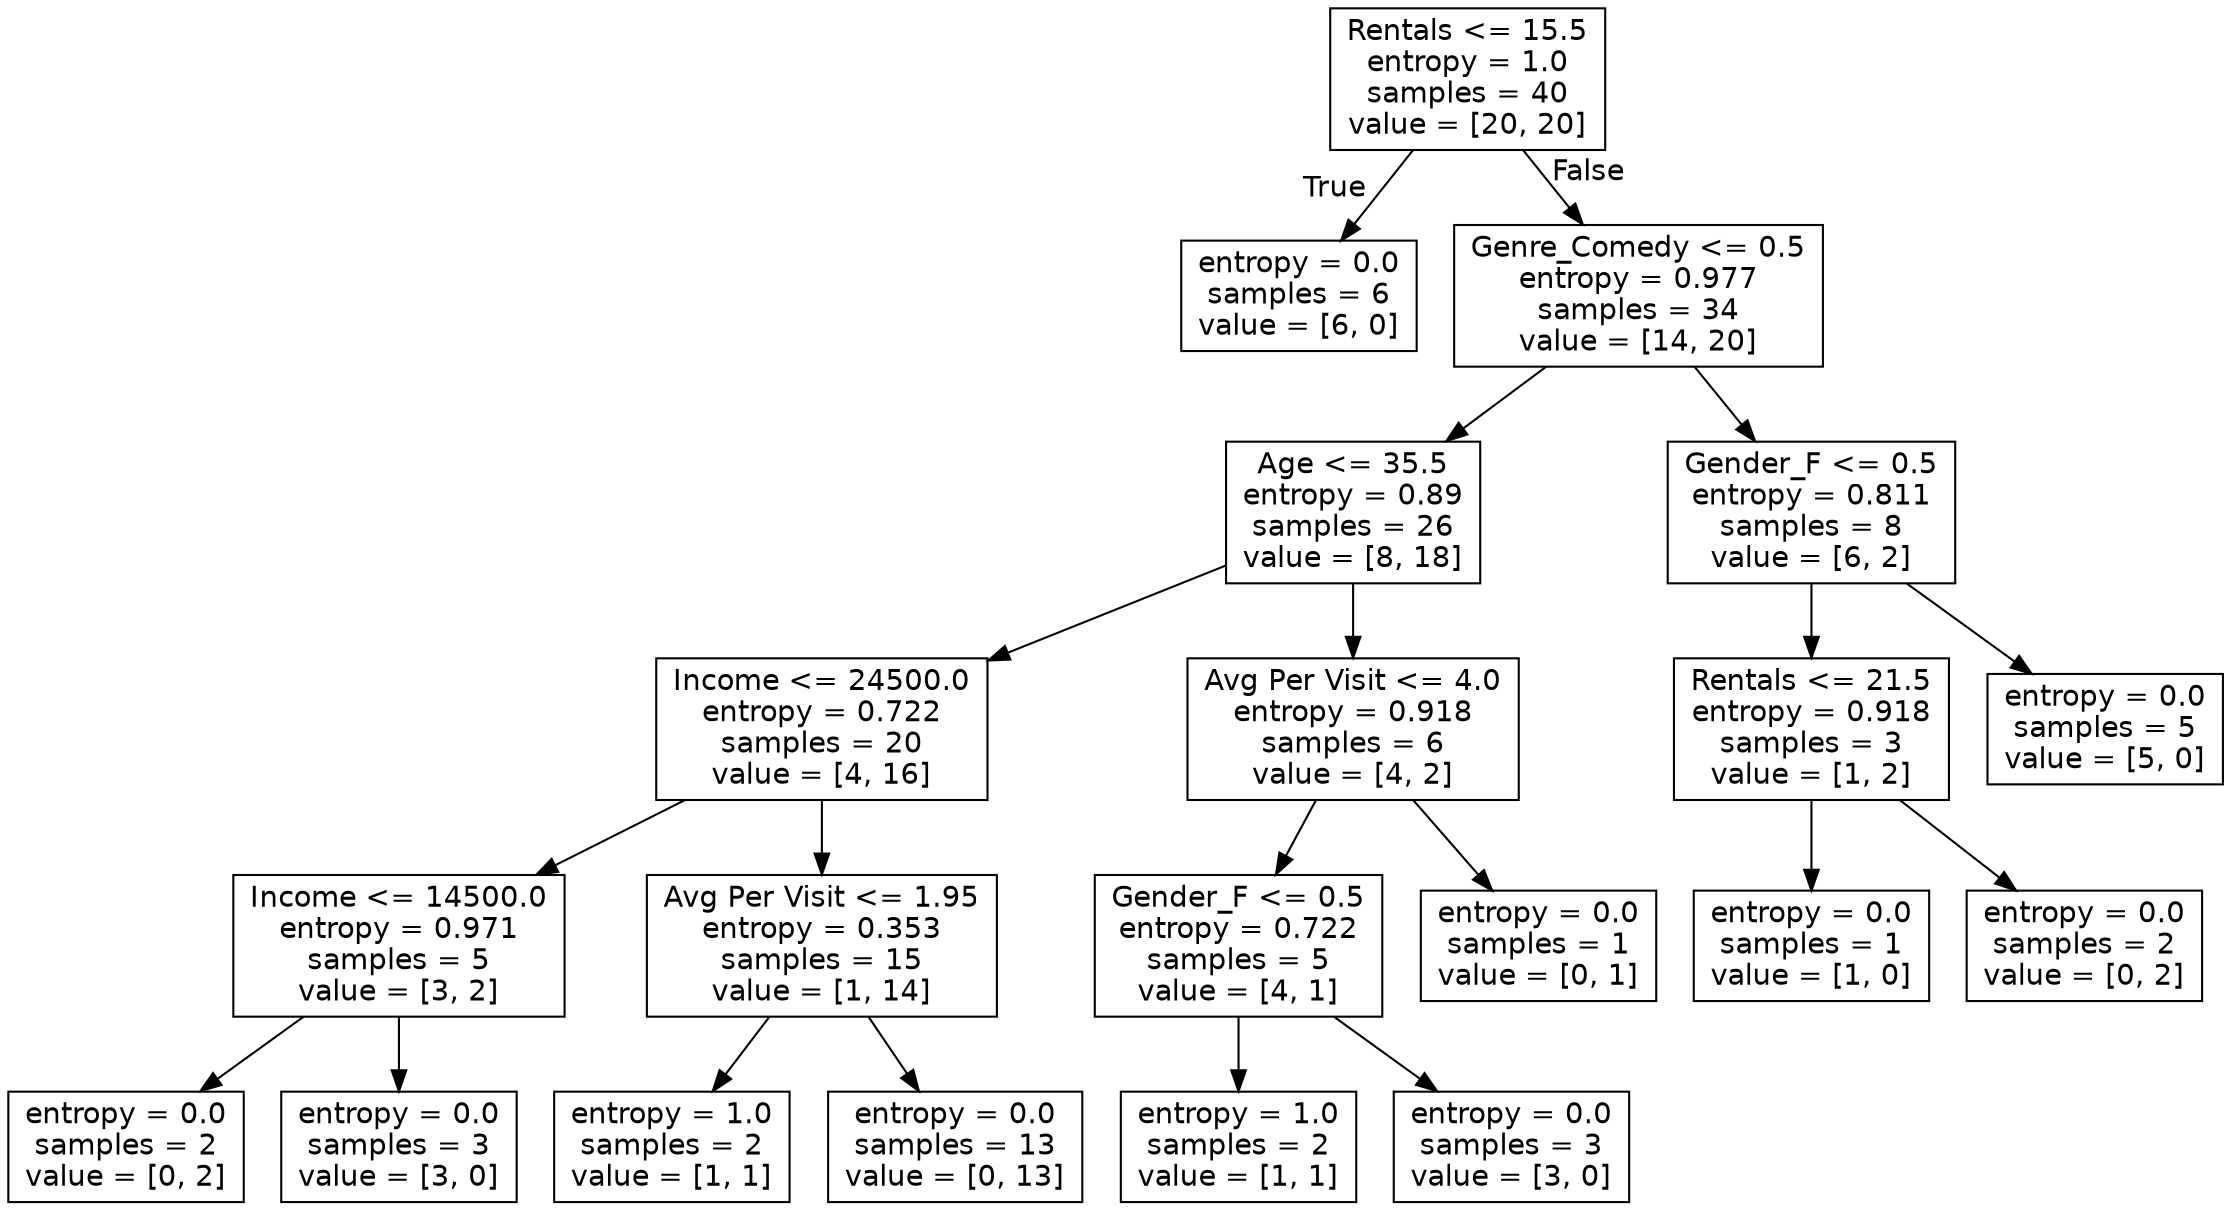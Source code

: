 digraph Tree {
node [shape=box, fontname="helvetica"] ;
edge [fontname="helvetica"] ;
0 [label="Rentals <= 15.5\nentropy = 1.0\nsamples = 40\nvalue = [20, 20]"] ;
1 [label="entropy = 0.0\nsamples = 6\nvalue = [6, 0]"] ;
0 -> 1 [labeldistance=2.5, labelangle=45, headlabel="True"] ;
2 [label="Genre_Comedy <= 0.5\nentropy = 0.977\nsamples = 34\nvalue = [14, 20]"] ;
0 -> 2 [labeldistance=2.5, labelangle=-45, headlabel="False"] ;
3 [label="Age <= 35.5\nentropy = 0.89\nsamples = 26\nvalue = [8, 18]"] ;
2 -> 3 ;
4 [label="Income <= 24500.0\nentropy = 0.722\nsamples = 20\nvalue = [4, 16]"] ;
3 -> 4 ;
5 [label="Income <= 14500.0\nentropy = 0.971\nsamples = 5\nvalue = [3, 2]"] ;
4 -> 5 ;
6 [label="entropy = 0.0\nsamples = 2\nvalue = [0, 2]"] ;
5 -> 6 ;
7 [label="entropy = 0.0\nsamples = 3\nvalue = [3, 0]"] ;
5 -> 7 ;
8 [label="Avg Per Visit <= 1.95\nentropy = 0.353\nsamples = 15\nvalue = [1, 14]"] ;
4 -> 8 ;
9 [label="entropy = 1.0\nsamples = 2\nvalue = [1, 1]"] ;
8 -> 9 ;
10 [label="entropy = 0.0\nsamples = 13\nvalue = [0, 13]"] ;
8 -> 10 ;
11 [label="Avg Per Visit <= 4.0\nentropy = 0.918\nsamples = 6\nvalue = [4, 2]"] ;
3 -> 11 ;
12 [label="Gender_F <= 0.5\nentropy = 0.722\nsamples = 5\nvalue = [4, 1]"] ;
11 -> 12 ;
13 [label="entropy = 1.0\nsamples = 2\nvalue = [1, 1]"] ;
12 -> 13 ;
14 [label="entropy = 0.0\nsamples = 3\nvalue = [3, 0]"] ;
12 -> 14 ;
15 [label="entropy = 0.0\nsamples = 1\nvalue = [0, 1]"] ;
11 -> 15 ;
16 [label="Gender_F <= 0.5\nentropy = 0.811\nsamples = 8\nvalue = [6, 2]"] ;
2 -> 16 ;
17 [label="Rentals <= 21.5\nentropy = 0.918\nsamples = 3\nvalue = [1, 2]"] ;
16 -> 17 ;
18 [label="entropy = 0.0\nsamples = 1\nvalue = [1, 0]"] ;
17 -> 18 ;
19 [label="entropy = 0.0\nsamples = 2\nvalue = [0, 2]"] ;
17 -> 19 ;
20 [label="entropy = 0.0\nsamples = 5\nvalue = [5, 0]"] ;
16 -> 20 ;
}